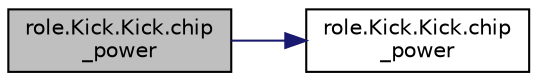 digraph "role.Kick.Kick.chip_power"
{
 // INTERACTIVE_SVG=YES
  edge [fontname="Helvetica",fontsize="10",labelfontname="Helvetica",labelfontsize="10"];
  node [fontname="Helvetica",fontsize="10",shape=record];
  rankdir="LR";
  Node1 [label="role.Kick.Kick.chip\l_power",height=0.2,width=0.4,color="black", fillcolor="grey75", style="filled", fontcolor="black"];
  Node1 -> Node2 [color="midnightblue",fontsize="10",style="solid",fontname="Helvetica"];
  Node2 [label="role.Kick.Kick.chip\l_power",height=0.2,width=0.4,color="black", fillcolor="white", style="filled",URL="$d7/d70/classrole_1_1_kick_1_1_kick.html#a28efd99d4e9a64a73e44ca93a933a6ad"];
}
